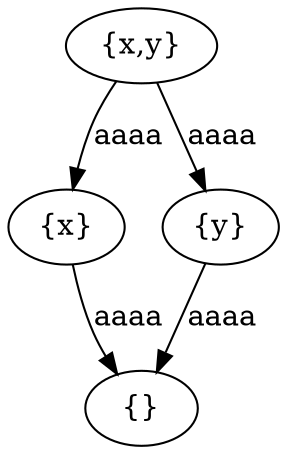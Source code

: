 digraph example3 {
    N0[label="{x,y}"];
    N1[label="{x}"];
    N2[label="{y}"];
    N3[label="{}"];
    N0 -> N1[label="aaaa"];
    N0 -> N2[label="aaaa"];
    N1 -> N3[label="aaaa"];
    N2 -> N3[label="aaaa"];
}
